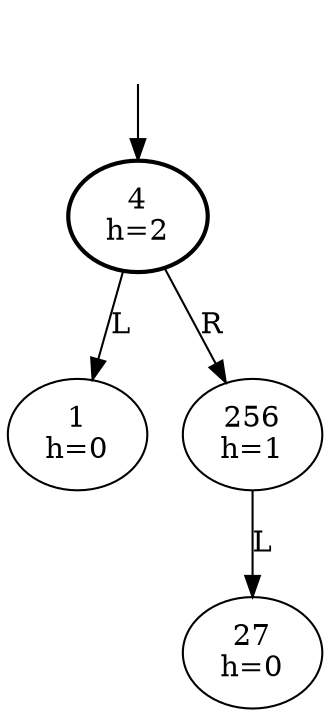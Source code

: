 digraph
 {
	Dummy [style=invis];
	Dummy -> 4;
	4 [penwidth=2];

	
      4 [label="4\nh=2"];

      4 -> 1 [label="L"];
      1 [label="1\nh=0"];

      4 -> 256 [label="R"];
      256 [label="256\nh=1"];

      256 -> 27 [label="L"];
      27 [label="27\nh=0"];

}